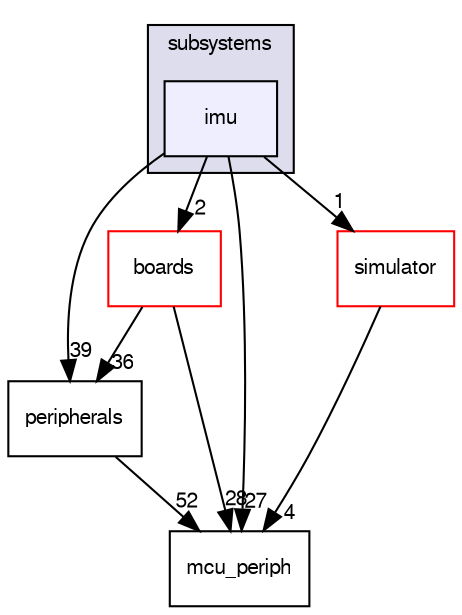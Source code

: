 digraph "sw/airborne/subsystems/imu" {
  compound=true
  node [ fontsize="10", fontname="FreeSans"];
  edge [ labelfontsize="10", labelfontname="FreeSans"];
  subgraph clusterdir_12d6ec7aac5a4a9b8cee17e35022d7c7 {
    graph [ bgcolor="#ddddee", pencolor="black", label="subsystems" fontname="FreeSans", fontsize="10", URL="dir_12d6ec7aac5a4a9b8cee17e35022d7c7.html"]
  dir_8b2fa0708e2db44c1b91938af97bac44 [shape=box, label="imu", style="filled", fillcolor="#eeeeff", pencolor="black", URL="dir_8b2fa0708e2db44c1b91938af97bac44.html"];
  }
  dir_0a48ba2c0a76794adfddddc873522f67 [shape=box label="peripherals" URL="dir_0a48ba2c0a76794adfddddc873522f67.html"];
  dir_e030268cd18297cf6282390f76bfcf7f [shape=box label="boards" fillcolor="white" style="filled" color="red" URL="dir_e030268cd18297cf6282390f76bfcf7f.html"];
  dir_1ca43f6a116d741d80fb1d0555a2b198 [shape=box label="mcu_periph" URL="dir_1ca43f6a116d741d80fb1d0555a2b198.html"];
  dir_57152efd0242905f7c5d6768e6b65e41 [shape=box label="simulator" fillcolor="white" style="filled" color="red" URL="dir_57152efd0242905f7c5d6768e6b65e41.html"];
  dir_0a48ba2c0a76794adfddddc873522f67->dir_1ca43f6a116d741d80fb1d0555a2b198 [headlabel="52", labeldistance=1.5 headhref="dir_000124_000120.html"];
  dir_e030268cd18297cf6282390f76bfcf7f->dir_0a48ba2c0a76794adfddddc873522f67 [headlabel="36", labeldistance=1.5 headhref="dir_000054_000124.html"];
  dir_e030268cd18297cf6282390f76bfcf7f->dir_1ca43f6a116d741d80fb1d0555a2b198 [headlabel="28", labeldistance=1.5 headhref="dir_000054_000120.html"];
  dir_8b2fa0708e2db44c1b91938af97bac44->dir_0a48ba2c0a76794adfddddc873522f67 [headlabel="39", labeldistance=1.5 headhref="dir_000226_000124.html"];
  dir_8b2fa0708e2db44c1b91938af97bac44->dir_e030268cd18297cf6282390f76bfcf7f [headlabel="2", labeldistance=1.5 headhref="dir_000226_000054.html"];
  dir_8b2fa0708e2db44c1b91938af97bac44->dir_1ca43f6a116d741d80fb1d0555a2b198 [headlabel="27", labeldistance=1.5 headhref="dir_000226_000120.html"];
  dir_8b2fa0708e2db44c1b91938af97bac44->dir_57152efd0242905f7c5d6768e6b65e41 [headlabel="1", labeldistance=1.5 headhref="dir_000226_000230.html"];
  dir_57152efd0242905f7c5d6768e6b65e41->dir_1ca43f6a116d741d80fb1d0555a2b198 [headlabel="4", labeldistance=1.5 headhref="dir_000230_000120.html"];
}
